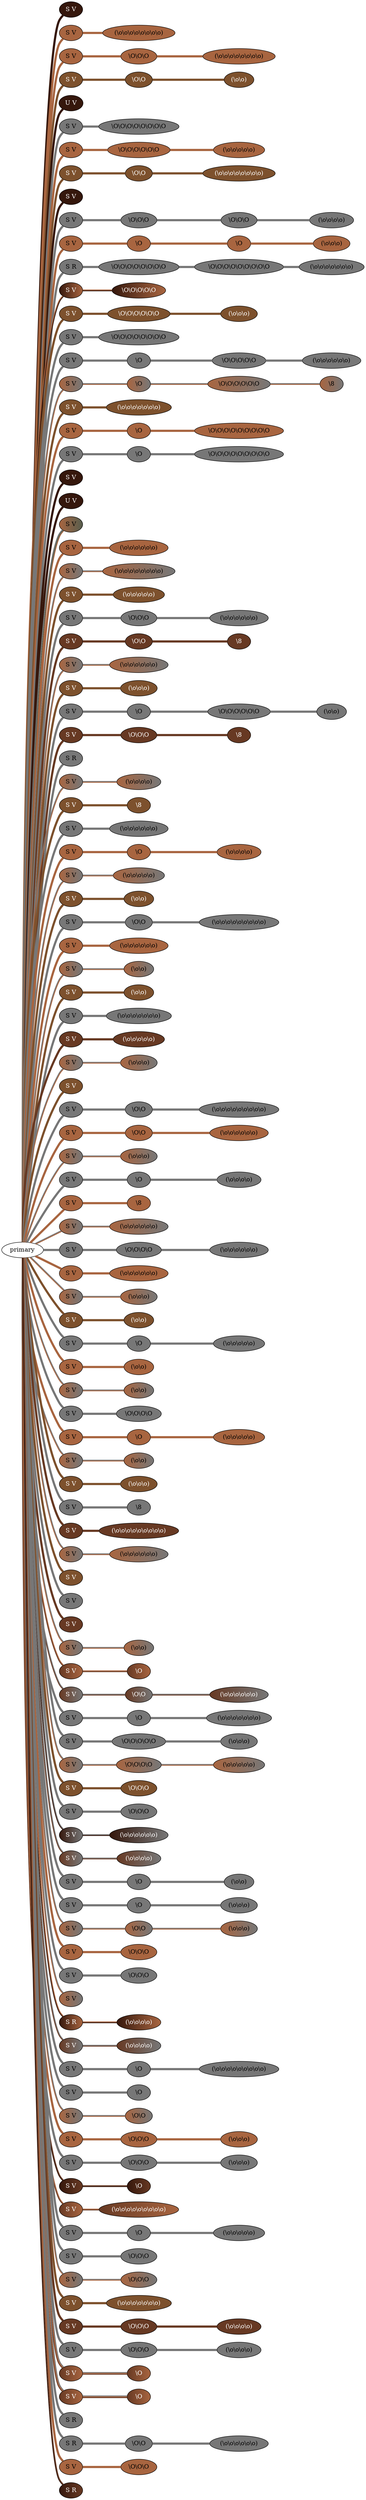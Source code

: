 graph {
 graph [rankdir=LR]
"1" [qtype="pendant_node", pendant_colors="#35170C", pendant_ply="S", pendant_attach="V", pendant_length="10.5", label="S V", style=filled, fillcolor="#35170C", fontcolor="#ffffff"]
"primary" -- "1" [qtype="pendant_link",penwidth=5,color="#35170C"]
"2" [qtype="pendant_node", pendant_colors="#A86540", pendant_ply="S", pendant_attach="V", pendant_length="42.0", label="S V", style=filled, fillcolor="#A86540", fontcolor="#000000"]
"primary" -- "2" [qtype="pendant_link",penwidth=5,color="#A86540"]
"2:0" [qtype="knot_node", knot_value="8", knot_type="L", knot_position="21.0", knot_spin="Z", label="(\\o\\o\\o\\o\\o\\o\\o\\o)", style=filled, fillcolor="#A86540" , fontcolor="#000000"]
"2" -- "2:0" [qtype="knot_link",penwidth=5,color="#A86540"]
"3" [qtype="pendant_node", pendant_colors="#A86540", pendant_ply="S", pendant_attach="V", pendant_length="38.0", label="S V", style=filled, fillcolor="#A86540", fontcolor="#000000"]
"primary" -- "3" [qtype="pendant_link",penwidth=5,color="#A86540"]
"3:0" [qtype="knot_node", knot_value="3", knot_type="S", knot_position="12.0", knot_spin="Z", label="\\O\\O\\O", style=filled, fillcolor="#A86540" , fontcolor="#000000"]
"3" -- "3:0" [qtype="knot_link",penwidth=5,color="#A86540"]
"3:1" [qtype="knot_node", knot_value="8", knot_type="L", knot_position="21.5", knot_spin="Z", label="(\\o\\o\\o\\o\\o\\o\\o\\o)", style=filled, fillcolor="#A86540" , fontcolor="#000000"]
"3:0" -- "3:1" [qtype="knot_link",penwidth=5,color="#A86540"]
"4" [qtype="pendant_node", pendant_colors="#7D512D", pendant_ply="S", pendant_attach="V", pendant_length="51.0", label="S V", style=filled, fillcolor="#7D512D", fontcolor="#ffffff"]
"primary" -- "4" [qtype="pendant_link",penwidth=5,color="#7D512D"]
"4:0" [qtype="knot_node", knot_value="2", knot_type="S", knot_position="12.0", knot_spin="Z", label="\\O\\O", style=filled, fillcolor="#7D512D" , fontcolor="#ffffff"]
"4" -- "4:0" [qtype="knot_link",penwidth=5,color="#7D512D"]
"4:1" [qtype="knot_node", knot_value="2", knot_type="L", knot_position="27.0", knot_spin="Z", label="(\\o\\o)", style=filled, fillcolor="#7D512D" , fontcolor="#ffffff"]
"4:0" -- "4:1" [qtype="knot_link",penwidth=5,color="#7D512D"]
"5" [qtype="pendant_node", pendant_colors="#35170C", pendant_ply="U", pendant_attach="V", pendant_length="0.0", label="U V", style=filled, fillcolor="#35170C", fontcolor="#ffffff"]
"primary" -- "5" [qtype="pendant_link",penwidth=5,color="#35170C"]
"6" [qtype="pendant_node", pendant_colors="#777777", pendant_ply="S", pendant_attach="V", pendant_length="47.0", label="S V", style=filled, fillcolor="#777777", fontcolor="#000000"]
"primary" -- "6" [qtype="pendant_link",penwidth=5,color="#777777"]
"6:0" [qtype="knot_node", knot_value="8", knot_type="S", knot_position="13.0", knot_spin="Z", label="\\O\\O\\O\\O\\O\\O\\O\\O", style=filled, fillcolor="#777777" , fontcolor="#000000"]
"6" -- "6:0" [qtype="knot_link",penwidth=5,color="#777777"]
"7" [qtype="pendant_node", pendant_colors="#A86540", pendant_ply="S", pendant_attach="V", pendant_length="56.5", label="S V", style=filled, fillcolor="#A86540", fontcolor="#000000"]
"primary" -- "7" [qtype="pendant_link",penwidth=5,color="#A86540"]
"7:0" [qtype="knot_node", knot_value="6", knot_type="S", knot_position="13.0", knot_spin="Z", label="\\O\\O\\O\\O\\O\\O", style=filled, fillcolor="#A86540" , fontcolor="#000000"]
"7" -- "7:0" [qtype="knot_link",penwidth=5,color="#A86540"]
"7:1" [qtype="knot_node", knot_value="5", knot_type="L", knot_position="27.0", knot_spin="Z", label="(\\o\\o\\o\\o\\o)", style=filled, fillcolor="#A86540" , fontcolor="#000000"]
"7:0" -- "7:1" [qtype="knot_link",penwidth=5,color="#A86540"]
"8" [qtype="pendant_node", pendant_colors="#7D512D", pendant_ply="S", pendant_attach="V", pendant_length="49.0", label="S V", style=filled, fillcolor="#7D512D", fontcolor="#ffffff"]
"primary" -- "8" [qtype="pendant_link",penwidth=5,color="#7D512D"]
"8:0" [qtype="knot_node", knot_value="2", knot_type="S", knot_position="12.5", knot_spin="Z", label="\\O\\O", style=filled, fillcolor="#7D512D" , fontcolor="#ffffff"]
"8" -- "8:0" [qtype="knot_link",penwidth=5,color="#7D512D"]
"8:1" [qtype="knot_node", knot_value="8", knot_type="L", knot_position="27.5", knot_spin="Z", label="(\\o\\o\\o\\o\\o\\o\\o\\o)", style=filled, fillcolor="#7D512D" , fontcolor="#ffffff"]
"8:0" -- "8:1" [qtype="knot_link",penwidth=5,color="#7D512D"]
"9" [qtype="pendant_node", pendant_colors="#35170C", pendant_ply="S", pendant_attach="V", pendant_length="2.0", label="S V", style=filled, fillcolor="#35170C", fontcolor="#ffffff"]
"primary" -- "9" [qtype="pendant_link",penwidth=5,color="#35170C"]
"10" [qtype="pendant_node", pendant_colors="#777777", pendant_ply="S", pendant_attach="V", pendant_length="49.0", label="S V", style=filled, fillcolor="#777777", fontcolor="#000000"]
"primary" -- "10" [qtype="pendant_link",penwidth=5,color="#777777"]
"10:0" [qtype="knot_node", knot_value="3", knot_type="S", knot_position="5.0", knot_spin="Z", label="\\O\\O\\O", style=filled, fillcolor="#777777" , fontcolor="#000000"]
"10" -- "10:0" [qtype="knot_link",penwidth=5,color="#777777"]
"10:1" [qtype="knot_node", knot_value="3", knot_type="S", knot_position="13.0", knot_spin="Z", label="\\O\\O\\O", style=filled, fillcolor="#777777" , fontcolor="#000000"]
"10:0" -- "10:1" [qtype="knot_link",penwidth=5,color="#777777"]
"10:2" [qtype="knot_node", knot_value="4", knot_type="L", knot_position="24.5", knot_spin="Z", label="(\\o\\o\\o\\o)", style=filled, fillcolor="#777777" , fontcolor="#000000"]
"10:1" -- "10:2" [qtype="knot_link",penwidth=5,color="#777777"]
"11" [qtype="pendant_node", pendant_colors="#A86540", pendant_ply="S", pendant_attach="V", pendant_length="53.0", label="S V", style=filled, fillcolor="#A86540", fontcolor="#000000"]
"primary" -- "11" [qtype="pendant_link",penwidth=5,color="#A86540"]
"11:0" [qtype="knot_node", knot_value="1", knot_type="S", knot_position="5.0", knot_spin="Z", label="\\O", style=filled, fillcolor="#A86540" , fontcolor="#000000"]
"11" -- "11:0" [qtype="knot_link",penwidth=5,color="#A86540"]
"11:1" [qtype="knot_node", knot_value="1", knot_type="S", knot_position="13.0", knot_spin="Z", label="\\O", style=filled, fillcolor="#A86540" , fontcolor="#000000"]
"11:0" -- "11:1" [qtype="knot_link",penwidth=5,color="#A86540"]
"11:2" [qtype="knot_node", knot_value="3", knot_type="L", knot_position="24.5", knot_spin="Z", label="(\\o\\o\\o)", style=filled, fillcolor="#A86540" , fontcolor="#000000"]
"11:1" -- "11:2" [qtype="knot_link",penwidth=5,color="#A86540"]
"12" [qtype="pendant_node", pendant_colors="#777777", pendant_ply="S", pendant_attach="R", pendant_length="40.5", label="S R", style=filled, fillcolor="#777777", fontcolor="#000000"]
"primary" -- "12" [qtype="pendant_link",penwidth=5,color="#777777"]
"12:0" [qtype="knot_node", knot_value="8", knot_type="S", knot_position="3.0", knot_spin="Z", label="\\O\\O\\O\\O\\O\\O\\O\\O", style=filled, fillcolor="#777777" , fontcolor="#000000"]
"12" -- "12:0" [qtype="knot_link",penwidth=5,color="#777777"]
"12:1" [qtype="knot_node", knot_value="9", knot_type="S", knot_position="11.5", knot_spin="Z", label="\\O\\O\\O\\O\\O\\O\\O\\O\\O", style=filled, fillcolor="#777777" , fontcolor="#000000"]
"12:0" -- "12:1" [qtype="knot_link",penwidth=5,color="#777777"]
"12:2" [qtype="knot_node", knot_value="7", knot_type="L", knot_position="24.0", knot_spin="Z", label="(\\o\\o\\o\\o\\o\\o\\o)", style=filled, fillcolor="#777777" , fontcolor="#000000"]
"12:1" -- "12:2" [qtype="knot_link",penwidth=5,color="#777777"]
"13" [qtype="pendant_node", pendant_colors="#35170C:#A86540", pendant_ply="S", pendant_attach="V", pendant_length="42.0", label="S V", style=filled, fillcolor="#35170C:#A86540", fontcolor="#ffffff"]
"primary" -- "13" [qtype="pendant_link",penwidth=2,color="#35170C:#A86540"]
"13:0" [qtype="knot_node", knot_value="5", knot_type="S", knot_position="10.0", knot_spin="Z", label="\\O\\O\\O\\O\\O", style=filled, fillcolor="#35170C:#A86540" , fontcolor="#ffffff"]
"13" -- "13:0" [qtype="knot_link",penwidth=2,color="#35170C:#A86540"]
"14" [qtype="pendant_node", pendant_colors="#7D512D", pendant_ply="S", pendant_attach="V", pendant_length="50.0", label="S V", style=filled, fillcolor="#7D512D", fontcolor="#ffffff"]
"primary" -- "14" [qtype="pendant_link",penwidth=5,color="#7D512D"]
"14:0" [qtype="knot_node", knot_value="6", knot_type="S", knot_position="10.0", knot_spin="Z", label="\\O\\O\\O\\O\\O\\O", style=filled, fillcolor="#7D512D" , fontcolor="#ffffff"]
"14" -- "14:0" [qtype="knot_link",penwidth=5,color="#7D512D"]
"14:1" [qtype="knot_node", knot_value="3", knot_type="L", knot_position="22.0", knot_spin="Z", label="(\\o\\o\\o)", style=filled, fillcolor="#7D512D" , fontcolor="#ffffff"]
"14:0" -- "14:1" [qtype="knot_link",penwidth=5,color="#7D512D"]
"15" [qtype="pendant_node", pendant_colors="#777777", pendant_ply="S", pendant_attach="V", pendant_length="48.0", label="S V", style=filled, fillcolor="#777777", fontcolor="#000000"]
"primary" -- "15" [qtype="pendant_link",penwidth=5,color="#777777"]
"15:0" [qtype="knot_node", knot_value="8", knot_type="S", knot_position="9.5", knot_spin="Z", label="\\O\\O\\O\\O\\O\\O\\O\\O", style=filled, fillcolor="#777777" , fontcolor="#000000"]
"15" -- "15:0" [qtype="knot_link",penwidth=5,color="#777777"]
"16" [qtype="pendant_node", pendant_colors="#777777", pendant_ply="S", pendant_attach="V", pendant_length="38.0", label="S V", style=filled, fillcolor="#777777", fontcolor="#000000"]
"primary" -- "16" [qtype="pendant_link",penwidth=5,color="#777777"]
"16:0" [qtype="knot_node", knot_value="1", knot_type="S", knot_position="3.0", knot_spin="Z", label="\\O", style=filled, fillcolor="#777777" , fontcolor="#000000"]
"16" -- "16:0" [qtype="knot_link",penwidth=5,color="#777777"]
"16:1" [qtype="knot_node", knot_value="5", knot_type="S", knot_position="10.0", knot_spin="Z", label="\\O\\O\\O\\O\\O", style=filled, fillcolor="#777777" , fontcolor="#000000"]
"16:0" -- "16:1" [qtype="knot_link",penwidth=5,color="#777777"]
"16:2" [qtype="knot_node", knot_value="6", knot_type="L", knot_position="22.5", knot_spin="Z", label="(\\o\\o\\o\\o\\o\\o)", style=filled, fillcolor="#777777" , fontcolor="#000000"]
"16:1" -- "16:2" [qtype="knot_link",penwidth=5,color="#777777"]
"17" [qtype="pendant_node", pendant_colors="#A86540:#777777", pendant_ply="S", pendant_attach="V", pendant_length="36.5", label="S V", style=filled, fillcolor="#A86540:#777777", fontcolor="#000000"]
"primary" -- "17" [qtype="pendant_link",penwidth=2,color="#A86540:#777777"]
"17:0" [qtype="knot_node", knot_value="1", knot_type="S", knot_position="3.5", knot_spin="Z", label="\\O", style=filled, fillcolor="#A86540:#777777" , fontcolor="#000000"]
"17" -- "17:0" [qtype="knot_link",penwidth=2,color="#A86540:#777777"]
"17:1" [qtype="knot_node", knot_value="6", knot_type="S", knot_position="10.5", knot_spin="Z", label="\\O\\O\\O\\O\\O\\O", style=filled, fillcolor="#A86540:#777777" , fontcolor="#000000"]
"17:0" -- "17:1" [qtype="knot_link",penwidth=2,color="#A86540:#777777"]
"17:2" [qtype="knot_node", knot_value="1", knot_type="E", knot_position="22.0", knot_spin="Z", label="\\8", style=filled, fillcolor="#A86540:#777777" , fontcolor="#000000"]
"17:1" -- "17:2" [qtype="knot_link",penwidth=2,color="#A86540:#777777"]
"18" [qtype="pendant_node", pendant_colors="#7D512D", pendant_ply="S", pendant_attach="V", pendant_length="41.0", label="S V", style=filled, fillcolor="#7D512D", fontcolor="#ffffff"]
"primary" -- "18" [qtype="pendant_link",penwidth=5,color="#7D512D"]
"18:0" [qtype="knot_node", knot_value="7", knot_type="L", knot_position="22.5", knot_spin="Z", label="(\\o\\o\\o\\o\\o\\o\\o)", style=filled, fillcolor="#7D512D" , fontcolor="#ffffff"]
"18" -- "18:0" [qtype="knot_link",penwidth=5,color="#7D512D"]
"19" [qtype="pendant_node", pendant_colors="#A86540", pendant_ply="S", pendant_attach="V", pendant_length="32.5", label="S V", style=filled, fillcolor="#A86540", fontcolor="#000000"]
"primary" -- "19" [qtype="pendant_link",penwidth=5,color="#A86540"]
"19:0" [qtype="knot_node", knot_value="1", knot_type="S", knot_position="3.5", knot_spin="Z", label="\\O", style=filled, fillcolor="#A86540" , fontcolor="#000000"]
"19" -- "19:0" [qtype="knot_link",penwidth=5,color="#A86540"]
"19:1" [qtype="knot_node", knot_value="9", knot_type="S", knot_position="10.5", knot_spin="Z", label="\\O\\O\\O\\O\\O\\O\\O\\O\\O", style=filled, fillcolor="#A86540" , fontcolor="#000000"]
"19:0" -- "19:1" [qtype="knot_link",penwidth=5,color="#A86540"]
"20" [qtype="pendant_node", pendant_colors="#777777", pendant_ply="S", pendant_attach="V", pendant_length="46.0", label="S V", style=filled, fillcolor="#777777", fontcolor="#000000"]
"primary" -- "20" [qtype="pendant_link",penwidth=5,color="#777777"]
"20:0" [qtype="knot_node", knot_value="1", knot_type="S", knot_position="3.5", knot_spin="Z", label="\\O", style=filled, fillcolor="#777777" , fontcolor="#000000"]
"20" -- "20:0" [qtype="knot_link",penwidth=5,color="#777777"]
"20:1" [qtype="knot_node", knot_value="9", knot_type="S", knot_position="10.5", knot_spin="Z", label="\\O\\O\\O\\O\\O\\O\\O\\O\\O", style=filled, fillcolor="#777777" , fontcolor="#000000"]
"20:0" -- "20:1" [qtype="knot_link",penwidth=5,color="#777777"]
"21" [qtype="pendant_node", pendant_colors="#35170C", pendant_ply="S", pendant_attach="V", pendant_length="12.0", label="S V", style=filled, fillcolor="#35170C", fontcolor="#ffffff"]
"primary" -- "21" [qtype="pendant_link",penwidth=5,color="#35170C"]
"22" [qtype="pendant_node", pendant_colors="#35170C", pendant_ply="U", pendant_attach="V", pendant_length="0.5", label="U V", style=filled, fillcolor="#35170C", fontcolor="#ffffff"]
"primary" -- "22" [qtype="pendant_link",penwidth=5,color="#35170C"]
"23" [qtype="pendant_node", pendant_colors="#A86540:#575E4E:#777777", pendant_ply="S", pendant_attach="V", pendant_length="52.0", label="S V", style=filled, fillcolor="#A86540:#575E4E:#777777", fontcolor="#000000"]
"primary" -- "23" [qtype="pendant_link",penwidth=2,color="#A86540:#575E4E:#777777"]
"24" [qtype="pendant_node", pendant_colors="#A86540", pendant_ply="S", pendant_attach="V", pendant_length="46.0", label="S V", style=filled, fillcolor="#A86540", fontcolor="#000000"]
"primary" -- "24" [qtype="pendant_link",penwidth=5,color="#A86540"]
"24:0" [qtype="knot_node", knot_value="6", knot_type="L", knot_position="20.0", knot_spin="Z", label="(\\o\\o\\o\\o\\o\\o)", style=filled, fillcolor="#A86540" , fontcolor="#000000"]
"24" -- "24:0" [qtype="knot_link",penwidth=5,color="#A86540"]
"25" [qtype="pendant_node", pendant_colors="#A86540:#777777", pendant_ply="S", pendant_attach="V", pendant_length="45.0", label="S V", style=filled, fillcolor="#A86540:#777777", fontcolor="#000000"]
"primary" -- "25" [qtype="pendant_link",penwidth=2,color="#A86540:#777777"]
"25:0" [qtype="knot_node", knot_value="8", knot_type="L", knot_position="21.5", knot_spin="Z", label="(\\o\\o\\o\\o\\o\\o\\o\\o)", style=filled, fillcolor="#A86540:#777777" , fontcolor="#000000"]
"25" -- "25:0" [qtype="knot_link",penwidth=2,color="#A86540:#777777"]
"26" [qtype="pendant_node", pendant_colors="#7D512D", pendant_ply="S", pendant_attach="V", pendant_length="40.0", label="S V", style=filled, fillcolor="#7D512D", fontcolor="#ffffff"]
"primary" -- "26" [qtype="pendant_link",penwidth=5,color="#7D512D"]
"26:0" [qtype="knot_node", knot_value="5", knot_type="L", knot_position="22.0", knot_spin="Z", label="(\\o\\o\\o\\o\\o)", style=filled, fillcolor="#7D512D" , fontcolor="#ffffff"]
"26" -- "26:0" [qtype="knot_link",penwidth=5,color="#7D512D"]
"27" [qtype="pendant_node", pendant_colors="#777777", pendant_ply="S", pendant_attach="V", pendant_length="35.5", label="S V", style=filled, fillcolor="#777777", fontcolor="#000000"]
"primary" -- "27" [qtype="pendant_link",penwidth=5,color="#777777"]
"27:0" [qtype="knot_node", knot_value="3", knot_type="S", knot_position="10.5", knot_spin="Z", label="\\O\\O\\O", style=filled, fillcolor="#777777" , fontcolor="#000000"]
"27" -- "27:0" [qtype="knot_link",penwidth=5,color="#777777"]
"27:1" [qtype="knot_node", knot_value="6", knot_type="L", knot_position="22.0", knot_spin="Z", label="(\\o\\o\\o\\o\\o\\o)", style=filled, fillcolor="#777777" , fontcolor="#000000"]
"27:0" -- "27:1" [qtype="knot_link",penwidth=5,color="#777777"]
"28" [qtype="pendant_node", pendant_colors="#673923", pendant_ply="S", pendant_attach="V", pendant_length="41.0", label="S V", style=filled, fillcolor="#673923", fontcolor="#ffffff"]
"primary" -- "28" [qtype="pendant_link",penwidth=5,color="#673923"]
"28:0" [qtype="knot_node", knot_value="2", knot_type="S", knot_position="11.0", knot_spin="Z", label="\\O\\O", style=filled, fillcolor="#673923" , fontcolor="#ffffff"]
"28" -- "28:0" [qtype="knot_link",penwidth=5,color="#673923"]
"28:1" [qtype="knot_node", knot_value="1", knot_type="E", knot_position="21.5", knot_spin="Z", label="\\8", style=filled, fillcolor="#673923" , fontcolor="#ffffff"]
"28:0" -- "28:1" [qtype="knot_link",penwidth=5,color="#673923"]
"29" [qtype="pendant_node", pendant_colors="#A86540:#777777", pendant_ply="S", pendant_attach="V", pendant_length="37.0", label="S V", style=filled, fillcolor="#A86540:#777777", fontcolor="#000000"]
"primary" -- "29" [qtype="pendant_link",penwidth=2,color="#A86540:#777777"]
"29:0" [qtype="knot_node", knot_value="6", knot_type="L", knot_position="22.5", knot_spin="Z", label="(\\o\\o\\o\\o\\o\\o)", style=filled, fillcolor="#A86540:#777777" , fontcolor="#000000"]
"29" -- "29:0" [qtype="knot_link",penwidth=2,color="#A86540:#777777"]
"30" [qtype="pendant_node", pendant_colors="#7D512D", pendant_ply="S", pendant_attach="V", pendant_length="48.0", label="S V", style=filled, fillcolor="#7D512D", fontcolor="#ffffff"]
"primary" -- "30" [qtype="pendant_link",penwidth=5,color="#7D512D"]
"30:0" [qtype="knot_node", knot_value="3", knot_type="L", knot_position="23.0", knot_spin="Z", label="(\\o\\o\\o)", style=filled, fillcolor="#7D512D" , fontcolor="#ffffff"]
"30" -- "30:0" [qtype="knot_link",penwidth=5,color="#7D512D"]
"31" [qtype="pendant_node", pendant_colors="#777777", pendant_ply="S", pendant_attach="V", pendant_length="51.0", label="S V", style=filled, fillcolor="#777777", fontcolor="#000000"]
"primary" -- "31" [qtype="pendant_link",penwidth=5,color="#777777"]
"31:0" [qtype="knot_node", knot_value="1", knot_type="S", knot_position="3.0", knot_spin="Z", label="\\O", style=filled, fillcolor="#777777" , fontcolor="#000000"]
"31" -- "31:0" [qtype="knot_link",penwidth=5,color="#777777"]
"31:1" [qtype="knot_node", knot_value="6", knot_type="S", knot_position="11.5", knot_spin="Z", label="\\O\\O\\O\\O\\O\\O", style=filled, fillcolor="#777777" , fontcolor="#000000"]
"31:0" -- "31:1" [qtype="knot_link",penwidth=5,color="#777777"]
"31:2" [qtype="knot_node", knot_value="2", knot_type="L", knot_position="23.5", knot_spin="Z", label="(\\o\\o)", style=filled, fillcolor="#777777" , fontcolor="#000000"]
"31:1" -- "31:2" [qtype="knot_link",penwidth=5,color="#777777"]
"32" [qtype="pendant_node", pendant_colors="#673923", pendant_ply="S", pendant_attach="V", pendant_length="41.0", label="S V", style=filled, fillcolor="#673923", fontcolor="#ffffff"]
"primary" -- "32" [qtype="pendant_link",penwidth=5,color="#673923"]
"32:0" [qtype="knot_node", knot_value="3", knot_type="S", knot_position="11.5", knot_spin="Z", label="\\O\\O\\O", style=filled, fillcolor="#673923" , fontcolor="#ffffff"]
"32" -- "32:0" [qtype="knot_link",penwidth=5,color="#673923"]
"32:1" [qtype="knot_node", knot_value="1", knot_type="E", knot_position="23.0", knot_spin="Z", label="\\8", style=filled, fillcolor="#673923" , fontcolor="#ffffff"]
"32:0" -- "32:1" [qtype="knot_link",penwidth=5,color="#673923"]
"33" [qtype="pendant_node", pendant_colors="#777777", pendant_ply="S", pendant_attach="R", pendant_length="65.5", label="S R", style=filled, fillcolor="#777777", fontcolor="#000000"]
"primary" -- "33" [qtype="pendant_link",penwidth=5,color="#777777"]
"34" [qtype="pendant_node", pendant_colors="#A86540:#777777", pendant_ply="S", pendant_attach="V", pendant_length="45.0", label="S V", style=filled, fillcolor="#A86540:#777777", fontcolor="#000000"]
"primary" -- "34" [qtype="pendant_link",penwidth=2,color="#A86540:#777777"]
"34:0" [qtype="knot_node", knot_value="4", knot_type="L", knot_position="22.5", knot_spin="Z", label="(\\o\\o\\o\\o)", style=filled, fillcolor="#A86540:#777777" , fontcolor="#000000"]
"34" -- "34:0" [qtype="knot_link",penwidth=2,color="#A86540:#777777"]
"35" [qtype="pendant_node", pendant_colors="#7D512D", pendant_ply="S", pendant_attach="V", pendant_length="46.0", label="S V", style=filled, fillcolor="#7D512D", fontcolor="#ffffff"]
"primary" -- "35" [qtype="pendant_link",penwidth=5,color="#7D512D"]
"35:0" [qtype="knot_node", knot_value="1", knot_type="E", knot_position="21.0", knot_spin="Z", label="\\8", style=filled, fillcolor="#7D512D" , fontcolor="#ffffff"]
"35" -- "35:0" [qtype="knot_link",penwidth=5,color="#7D512D"]
"36" [qtype="pendant_node", pendant_colors="#777777", pendant_ply="S", pendant_attach="V", pendant_length="41.0", label="S V", style=filled, fillcolor="#777777", fontcolor="#000000"]
"primary" -- "36" [qtype="pendant_link",penwidth=5,color="#777777"]
"36:0" [qtype="knot_node", knot_value="6", knot_type="L", knot_position="21.5", knot_spin="Z", label="(\\o\\o\\o\\o\\o\\o)", style=filled, fillcolor="#777777" , fontcolor="#000000"]
"36" -- "36:0" [qtype="knot_link",penwidth=5,color="#777777"]
"37" [qtype="pendant_node", pendant_colors="#A86540", pendant_ply="S", pendant_attach="V", pendant_length="46.0", label="S V", style=filled, fillcolor="#A86540", fontcolor="#000000"]
"primary" -- "37" [qtype="pendant_link",penwidth=5,color="#A86540"]
"37:0" [qtype="knot_node", knot_value="1", knot_type="S", knot_position="11.0", knot_spin="Z", label="\\O", style=filled, fillcolor="#A86540" , fontcolor="#000000"]
"37" -- "37:0" [qtype="knot_link",penwidth=5,color="#A86540"]
"37:1" [qtype="knot_node", knot_value="4", knot_type="L", knot_position="23.0", knot_spin="Z", label="(\\o\\o\\o\\o)", style=filled, fillcolor="#A86540" , fontcolor="#000000"]
"37:0" -- "37:1" [qtype="knot_link",penwidth=5,color="#A86540"]
"38" [qtype="pendant_node", pendant_colors="#A86540:#777777", pendant_ply="S", pendant_attach="V", pendant_length="44.0", label="S V", style=filled, fillcolor="#A86540:#777777", fontcolor="#000000"]
"primary" -- "38" [qtype="pendant_link",penwidth=2,color="#A86540:#777777"]
"38:0" [qtype="knot_node", knot_value="5", knot_type="L", knot_position="22.0", knot_spin="Z", label="(\\o\\o\\o\\o\\o)", style=filled, fillcolor="#A86540:#777777" , fontcolor="#000000"]
"38" -- "38:0" [qtype="knot_link",penwidth=2,color="#A86540:#777777"]
"39" [qtype="pendant_node", pendant_colors="#7D512D", pendant_ply="S", pendant_attach="V", pendant_length="50.0", label="S V", style=filled, fillcolor="#7D512D", fontcolor="#ffffff"]
"primary" -- "39" [qtype="pendant_link",penwidth=5,color="#7D512D"]
"39:0" [qtype="knot_node", knot_value="2", knot_type="L", knot_position="20.5", knot_spin="Z", label="(\\o\\o)", style=filled, fillcolor="#7D512D" , fontcolor="#ffffff"]
"39" -- "39:0" [qtype="knot_link",penwidth=5,color="#7D512D"]
"40" [qtype="pendant_node", pendant_colors="#777777", pendant_ply="S", pendant_attach="V", pendant_length="37.0", label="S V", style=filled, fillcolor="#777777", fontcolor="#000000"]
"primary" -- "40" [qtype="pendant_link",penwidth=5,color="#777777"]
"40:0" [qtype="knot_node", knot_value="2", knot_type="S", knot_position="10.5", knot_spin="Z", label="\\O\\O", style=filled, fillcolor="#777777" , fontcolor="#000000"]
"40" -- "40:0" [qtype="knot_link",penwidth=5,color="#777777"]
"40:1" [qtype="knot_node", knot_value="9", knot_type="L", knot_position="21.0", knot_spin="Z", label="(\\o\\o\\o\\o\\o\\o\\o\\o\\o)", style=filled, fillcolor="#777777" , fontcolor="#000000"]
"40:0" -- "40:1" [qtype="knot_link",penwidth=5,color="#777777"]
"41" [qtype="pendant_node", pendant_colors="#A86540", pendant_ply="S", pendant_attach="V", pendant_length="46.0", label="S V", style=filled, fillcolor="#A86540", fontcolor="#000000"]
"primary" -- "41" [qtype="pendant_link",penwidth=5,color="#A86540"]
"41:0" [qtype="knot_node", knot_value="6", knot_type="L", knot_position="21.0", knot_spin="Z", label="(\\o\\o\\o\\o\\o\\o)", style=filled, fillcolor="#A86540" , fontcolor="#000000"]
"41" -- "41:0" [qtype="knot_link",penwidth=5,color="#A86540"]
"42" [qtype="pendant_node", pendant_colors="#A86540:#777777", pendant_ply="S", pendant_attach="V", pendant_length="49.5", label="S V", style=filled, fillcolor="#A86540:#777777", fontcolor="#000000"]
"primary" -- "42" [qtype="pendant_link",penwidth=2,color="#A86540:#777777"]
"42:0" [qtype="knot_node", knot_value="2", knot_type="L", knot_position="22.0", knot_spin="Z", label="(\\o\\o)", style=filled, fillcolor="#A86540:#777777" , fontcolor="#000000"]
"42" -- "42:0" [qtype="knot_link",penwidth=2,color="#A86540:#777777"]
"43" [qtype="pendant_node", pendant_colors="#7D512D", pendant_ply="S", pendant_attach="V", pendant_length="42.0", label="S V", style=filled, fillcolor="#7D512D", fontcolor="#ffffff"]
"primary" -- "43" [qtype="pendant_link",penwidth=5,color="#7D512D"]
"43:0" [qtype="knot_node", knot_value="2", knot_type="L", knot_position="23.0", knot_spin="Z", label="(\\o\\o)", style=filled, fillcolor="#7D512D" , fontcolor="#ffffff"]
"43" -- "43:0" [qtype="knot_link",penwidth=5,color="#7D512D"]
"44" [qtype="pendant_node", pendant_colors="#777777", pendant_ply="S", pendant_attach="V", pendant_length="41.0", label="S V", style=filled, fillcolor="#777777", fontcolor="#000000"]
"primary" -- "44" [qtype="pendant_link",penwidth=5,color="#777777"]
"44:0" [qtype="knot_node", knot_value="7", knot_type="L", knot_position="20.5", knot_spin="Z", label="(\\o\\o\\o\\o\\o\\o\\o)", style=filled, fillcolor="#777777" , fontcolor="#000000"]
"44" -- "44:0" [qtype="knot_link",penwidth=5,color="#777777"]
"45" [qtype="pendant_node", pendant_colors="#673923", pendant_ply="S", pendant_attach="V", pendant_length="49.5", label="S V", style=filled, fillcolor="#673923", fontcolor="#ffffff"]
"primary" -- "45" [qtype="pendant_link",penwidth=5,color="#673923"]
"45:0" [qtype="knot_node", knot_value="5", knot_type="L", knot_position="21.0", knot_spin="Z", label="(\\o\\o\\o\\o\\o)", style=filled, fillcolor="#673923" , fontcolor="#ffffff"]
"45" -- "45:0" [qtype="knot_link",penwidth=5,color="#673923"]
"46" [qtype="pendant_node", pendant_colors="#A86540:#777777", pendant_ply="S", pendant_attach="V", pendant_length="48.5", label="S V", style=filled, fillcolor="#A86540:#777777", fontcolor="#000000"]
"primary" -- "46" [qtype="pendant_link",penwidth=2,color="#A86540:#777777"]
"46:0" [qtype="knot_node", knot_value="3", knot_type="L", knot_position="21.0", knot_spin="Z", label="(\\o\\o\\o)", style=filled, fillcolor="#A86540:#777777" , fontcolor="#000000"]
"46" -- "46:0" [qtype="knot_link",penwidth=2,color="#A86540:#777777"]
"47" [qtype="pendant_node", pendant_colors="#7D512D", pendant_ply="S", pendant_attach="V", pendant_length="42.0", label="S V", style=filled, fillcolor="#7D512D", fontcolor="#ffffff"]
"primary" -- "47" [qtype="pendant_link",penwidth=5,color="#7D512D"]
"48" [qtype="pendant_node", pendant_colors="#777777", pendant_ply="S", pendant_attach="V", pendant_length="35.5", label="S V", style=filled, fillcolor="#777777", fontcolor="#000000"]
"primary" -- "48" [qtype="pendant_link",penwidth=5,color="#777777"]
"48:0" [qtype="knot_node", knot_value="2", knot_type="S", knot_position="10.0", knot_spin="Z", label="\\O\\O", style=filled, fillcolor="#777777" , fontcolor="#000000"]
"48" -- "48:0" [qtype="knot_link",penwidth=5,color="#777777"]
"48:1" [qtype="knot_node", knot_value="9", knot_type="L", knot_position="19.5", knot_spin="Z", label="(\\o\\o\\o\\o\\o\\o\\o\\o\\o)", style=filled, fillcolor="#777777" , fontcolor="#000000"]
"48:0" -- "48:1" [qtype="knot_link",penwidth=5,color="#777777"]
"49" [qtype="pendant_node", pendant_colors="#A86540", pendant_ply="S", pendant_attach="V", pendant_length="51.0", label="S V", style=filled, fillcolor="#A86540", fontcolor="#000000"]
"primary" -- "49" [qtype="pendant_link",penwidth=5,color="#A86540"]
"49:0" [qtype="knot_node", knot_value="2", knot_type="S", knot_position="10.5", knot_spin="Z", label="\\O\\O", style=filled, fillcolor="#A86540" , fontcolor="#000000"]
"49" -- "49:0" [qtype="knot_link",penwidth=5,color="#A86540"]
"49:1" [qtype="knot_node", knot_value="6", knot_type="L", knot_position="21.0", knot_spin="Z", label="(\\o\\o\\o\\o\\o\\o)", style=filled, fillcolor="#A86540" , fontcolor="#000000"]
"49:0" -- "49:1" [qtype="knot_link",penwidth=5,color="#A86540"]
"50" [qtype="pendant_node", pendant_colors="#A86540:#777777", pendant_ply="S", pendant_attach="V", pendant_length="57.5", label="S V", style=filled, fillcolor="#A86540:#777777", fontcolor="#000000"]
"primary" -- "50" [qtype="pendant_link",penwidth=2,color="#A86540:#777777"]
"50:0" [qtype="knot_node", knot_value="3", knot_type="L", knot_position="20.5", knot_spin="Z", label="(\\o\\o\\o)", style=filled, fillcolor="#A86540:#777777" , fontcolor="#000000"]
"50" -- "50:0" [qtype="knot_link",penwidth=2,color="#A86540:#777777"]
"51" [qtype="pendant_node", pendant_colors="#777777", pendant_ply="S", pendant_attach="V", pendant_length="48.0", label="S V", style=filled, fillcolor="#777777", fontcolor="#000000"]
"primary" -- "51" [qtype="pendant_link",penwidth=5,color="#777777"]
"51:0" [qtype="knot_node", knot_value="1", knot_type="S", knot_position="9.5", knot_spin="Z", label="\\O", style=filled, fillcolor="#777777" , fontcolor="#000000"]
"51" -- "51:0" [qtype="knot_link",penwidth=5,color="#777777"]
"51:1" [qtype="knot_node", knot_value="4", knot_type="L", knot_position="20.0", knot_spin="Z", label="(\\o\\o\\o\\o)", style=filled, fillcolor="#777777" , fontcolor="#000000"]
"51:0" -- "51:1" [qtype="knot_link",penwidth=5,color="#777777"]
"52" [qtype="pendant_node", pendant_colors="#A86540", pendant_ply="S", pendant_attach="V", pendant_length="19.0", label="S V", style=filled, fillcolor="#A86540", fontcolor="#000000"]
"primary" -- "52" [qtype="pendant_link",penwidth=5,color="#A86540"]
"52:0" [qtype="knot_node", knot_value="1", knot_type="E", knot_position="10.0", knot_spin="Z", label="\\8", style=filled, fillcolor="#A86540" , fontcolor="#000000"]
"52" -- "52:0" [qtype="knot_link",penwidth=5,color="#A86540"]
"53" [qtype="pendant_node", pendant_colors="#A86540:#777777", pendant_ply="S", pendant_attach="V", pendant_length="51.0", label="S V", style=filled, fillcolor="#A86540:#777777", fontcolor="#000000"]
"primary" -- "53" [qtype="pendant_link",penwidth=2,color="#A86540:#777777"]
"53:0" [qtype="knot_node", knot_value="6", knot_type="L", knot_position="20.0", knot_spin="Z", label="(\\o\\o\\o\\o\\o\\o)", style=filled, fillcolor="#A86540:#777777" , fontcolor="#000000"]
"53" -- "53:0" [qtype="knot_link",penwidth=2,color="#A86540:#777777"]
"54" [qtype="pendant_node", pendant_colors="#777777", pendant_ply="S", pendant_attach="V", pendant_length="42.0", label="S V", style=filled, fillcolor="#777777", fontcolor="#000000"]
"primary" -- "54" [qtype="pendant_link",penwidth=5,color="#777777"]
"54:0" [qtype="knot_node", knot_value="4", knot_type="S", knot_position="9.0", knot_spin="Z", label="\\O\\O\\O\\O", style=filled, fillcolor="#777777" , fontcolor="#000000"]
"54" -- "54:0" [qtype="knot_link",penwidth=5,color="#777777"]
"54:1" [qtype="knot_node", knot_value="6", knot_type="L", knot_position="18.0", knot_spin="Z", label="(\\o\\o\\o\\o\\o\\o)", style=filled, fillcolor="#777777" , fontcolor="#000000"]
"54:0" -- "54:1" [qtype="knot_link",penwidth=5,color="#777777"]
"55" [qtype="pendant_node", pendant_colors="#A86540", pendant_ply="S", pendant_attach="V", pendant_length="48.5", label="S V", style=filled, fillcolor="#A86540", fontcolor="#000000"]
"primary" -- "55" [qtype="pendant_link",penwidth=5,color="#A86540"]
"55:0" [qtype="knot_node", knot_value="6", knot_type="L", knot_position="17.5", knot_spin="Z", label="(\\o\\o\\o\\o\\o\\o)", style=filled, fillcolor="#A86540" , fontcolor="#000000"]
"55" -- "55:0" [qtype="knot_link",penwidth=5,color="#A86540"]
"56" [qtype="pendant_node", pendant_colors="#A86540:#777777", pendant_ply="S", pendant_attach="V", pendant_length="44.5", label="S V", style=filled, fillcolor="#A86540:#777777", fontcolor="#000000"]
"primary" -- "56" [qtype="pendant_link",penwidth=2,color="#A86540:#777777"]
"56:0" [qtype="knot_node", knot_value="3", knot_type="L", knot_position="18.0", knot_spin="Z", label="(\\o\\o\\o)", style=filled, fillcolor="#A86540:#777777" , fontcolor="#000000"]
"56" -- "56:0" [qtype="knot_link",penwidth=2,color="#A86540:#777777"]
"57" [qtype="pendant_node", pendant_colors="#7D512D", pendant_ply="S", pendant_attach="V", pendant_length="47.5", label="S V", style=filled, fillcolor="#7D512D", fontcolor="#ffffff"]
"primary" -- "57" [qtype="pendant_link",penwidth=5,color="#7D512D"]
"57:0" [qtype="knot_node", knot_value="2", knot_type="L", knot_position="18.0", knot_spin="Z", label="(\\o\\o)", style=filled, fillcolor="#7D512D" , fontcolor="#ffffff"]
"57" -- "57:0" [qtype="knot_link",penwidth=5,color="#7D512D"]
"58" [qtype="pendant_node", pendant_colors="#777777", pendant_ply="S", pendant_attach="V", pendant_length="45.0", label="S V", style=filled, fillcolor="#777777", fontcolor="#000000"]
"primary" -- "58" [qtype="pendant_link",penwidth=5,color="#777777"]
"58:0" [qtype="knot_node", knot_value="1", knot_type="S", knot_position="9.0", knot_spin="Z", label="\\O", style=filled, fillcolor="#777777" , fontcolor="#000000"]
"58" -- "58:0" [qtype="knot_link",penwidth=5,color="#777777"]
"58:1" [qtype="knot_node", knot_value="5", knot_type="L", knot_position="18.0", knot_spin="Z", label="(\\o\\o\\o\\o\\o)", style=filled, fillcolor="#777777" , fontcolor="#000000"]
"58:0" -- "58:1" [qtype="knot_link",penwidth=5,color="#777777"]
"59" [qtype="pendant_node", pendant_colors="#A86540", pendant_ply="S", pendant_attach="V", pendant_length="49.0", label="S V", style=filled, fillcolor="#A86540", fontcolor="#000000"]
"primary" -- "59" [qtype="pendant_link",penwidth=5,color="#A86540"]
"59:0" [qtype="knot_node", knot_value="2", knot_type="L", knot_position="18.5", knot_spin="Z", label="(\\o\\o)", style=filled, fillcolor="#A86540" , fontcolor="#000000"]
"59" -- "59:0" [qtype="knot_link",penwidth=5,color="#A86540"]
"60" [qtype="pendant_node", pendant_colors="#A86540:#777777", pendant_ply="S", pendant_attach="V", pendant_length="41.5", label="S V", style=filled, fillcolor="#A86540:#777777", fontcolor="#000000"]
"primary" -- "60" [qtype="pendant_link",penwidth=2,color="#A86540:#777777"]
"60:0" [qtype="knot_node", knot_value="2", knot_type="L", knot_position="16.5", knot_spin="Z", label="(\\o\\o)", style=filled, fillcolor="#A86540:#777777" , fontcolor="#000000"]
"60" -- "60:0" [qtype="knot_link",penwidth=2,color="#A86540:#777777"]
"61" [qtype="pendant_node", pendant_colors="#777777", pendant_ply="S", pendant_attach="V", pendant_length="45.5", label="S V", style=filled, fillcolor="#777777", fontcolor="#000000"]
"primary" -- "61" [qtype="pendant_link",penwidth=5,color="#777777"]
"61:0" [qtype="knot_node", knot_value="4", knot_type="S", knot_position="9.5", knot_spin="Z", label="\\O\\O\\O\\O", style=filled, fillcolor="#777777" , fontcolor="#000000"]
"61" -- "61:0" [qtype="knot_link",penwidth=5,color="#777777"]
"62" [qtype="pendant_node", pendant_colors="#A86540", pendant_ply="S", pendant_attach="V", pendant_length="43.0", label="S V", style=filled, fillcolor="#A86540", fontcolor="#000000"]
"primary" -- "62" [qtype="pendant_link",penwidth=5,color="#A86540"]
"62:0" [qtype="knot_node", knot_value="1", knot_type="S", knot_position="10.5", knot_spin="Z", label="\\O", style=filled, fillcolor="#A86540" , fontcolor="#000000"]
"62" -- "62:0" [qtype="knot_link",penwidth=5,color="#A86540"]
"62:1" [qtype="knot_node", knot_value="5", knot_type="L", knot_position="19.5", knot_spin="Z", label="(\\o\\o\\o\\o\\o)", style=filled, fillcolor="#A86540" , fontcolor="#000000"]
"62:0" -- "62:1" [qtype="knot_link",penwidth=5,color="#A86540"]
"63" [qtype="pendant_node", pendant_colors="#A86540:#777777", pendant_ply="S", pendant_attach="V", pendant_length="36.5", label="S V", style=filled, fillcolor="#A86540:#777777", fontcolor="#000000"]
"primary" -- "63" [qtype="pendant_link",penwidth=2,color="#A86540:#777777"]
"63:0" [qtype="knot_node", knot_value="2", knot_type="L", knot_position="16.5", knot_spin="Z", label="(\\o\\o)", style=filled, fillcolor="#A86540:#777777" , fontcolor="#000000"]
"63" -- "63:0" [qtype="knot_link",penwidth=2,color="#A86540:#777777"]
"64" [qtype="pendant_node", pendant_colors="#7D512D", pendant_ply="S", pendant_attach="V", pendant_length="38.5", label="S V", style=filled, fillcolor="#7D512D", fontcolor="#ffffff"]
"primary" -- "64" [qtype="pendant_link",penwidth=5,color="#7D512D"]
"64:0" [qtype="knot_node", knot_value="3", knot_type="L", knot_position="16.0", knot_spin="Z", label="(\\o\\o\\o)", style=filled, fillcolor="#7D512D" , fontcolor="#ffffff"]
"64" -- "64:0" [qtype="knot_link",penwidth=5,color="#7D512D"]
"65" [qtype="pendant_node", pendant_colors="#777777", pendant_ply="S", pendant_attach="V", pendant_length="47.0", label="S V", style=filled, fillcolor="#777777", fontcolor="#000000"]
"primary" -- "65" [qtype="pendant_link",penwidth=5,color="#777777"]
"65:0" [qtype="knot_node", knot_value="1", knot_type="E", knot_position="16.5", knot_spin="Z", label="\\8", style=filled, fillcolor="#777777" , fontcolor="#000000"]
"65" -- "65:0" [qtype="knot_link",penwidth=5,color="#777777"]
"66" [qtype="pendant_node", pendant_colors="#673923", pendant_ply="S", pendant_attach="V", pendant_length="44.0", label="S V", style=filled, fillcolor="#673923", fontcolor="#ffffff"]
"primary" -- "66" [qtype="pendant_link",penwidth=5,color="#673923"]
"66:0" [qtype="knot_node", knot_value="9", knot_type="L", knot_position="16.0", knot_spin="Z", label="(\\o\\o\\o\\o\\o\\o\\o\\o\\o)", style=filled, fillcolor="#673923" , fontcolor="#ffffff"]
"66" -- "66:0" [qtype="knot_link",penwidth=5,color="#673923"]
"67" [qtype="pendant_node", pendant_colors="#A86540:#777777", pendant_ply="S", pendant_attach="V", pendant_length="51.0", label="S V", style=filled, fillcolor="#A86540:#777777", fontcolor="#000000"]
"primary" -- "67" [qtype="pendant_link",penwidth=2,color="#A86540:#777777"]
"67:0" [qtype="knot_node", knot_value="6", knot_type="L", knot_position="15.5", knot_spin="Z", label="(\\o\\o\\o\\o\\o\\o)", style=filled, fillcolor="#A86540:#777777" , fontcolor="#000000"]
"67" -- "67:0" [qtype="knot_link",penwidth=2,color="#A86540:#777777"]
"68" [qtype="pendant_node", pendant_colors="#7D512D", pendant_ply="S", pendant_attach="V", pendant_length="45.5", label="S V", style=filled, fillcolor="#7D512D", fontcolor="#ffffff"]
"primary" -- "68" [qtype="pendant_link",penwidth=5,color="#7D512D"]
"69" [qtype="pendant_node", pendant_colors="#777777", pendant_ply="S", pendant_attach="V", pendant_length="6.5", label="S V", style=filled, fillcolor="#777777", fontcolor="#000000"]
"primary" -- "69" [qtype="pendant_link",penwidth=5,color="#777777"]
"70" [qtype="pendant_node", pendant_colors="#673923", pendant_ply="S", pendant_attach="V", pendant_length="7.0", label="S V", style=filled, fillcolor="#673923", fontcolor="#ffffff"]
"primary" -- "70" [qtype="pendant_link",penwidth=5,color="#673923"]
"71" [qtype="pendant_node", pendant_colors="#A86540:#777777", pendant_ply="S", pendant_attach="V", pendant_length="55.0", label="S V", style=filled, fillcolor="#A86540:#777777", fontcolor="#000000"]
"primary" -- "71" [qtype="pendant_link",penwidth=2,color="#A86540:#777777"]
"71:0" [qtype="knot_node", knot_value="2", knot_type="L", knot_position="22.5", knot_spin="Z", label="(\\o\\o)", style=filled, fillcolor="#A86540:#777777" , fontcolor="#000000"]
"71" -- "71:0" [qtype="knot_link",penwidth=2,color="#A86540:#777777"]
"72" [qtype="pendant_node", pendant_colors="#673923:#A86540", pendant_ply="S", pendant_attach="V", pendant_length="57.0", label="S V", style=filled, fillcolor="#673923:#A86540", fontcolor="#ffffff"]
"primary" -- "72" [qtype="pendant_link",penwidth=2,color="#673923:#A86540"]
"72:0" [qtype="knot_node", knot_value="1", knot_type="S", knot_position="10.0", knot_spin="Z", label="\\O", style=filled, fillcolor="#673923:#A86540" , fontcolor="#ffffff"]
"72" -- "72:0" [qtype="knot_link",penwidth=2,color="#673923:#A86540"]
"73" [qtype="pendant_node", pendant_colors="#673923:#777777", pendant_ply="S", pendant_attach="V", pendant_length="48.0", label="S V", style=filled, fillcolor="#673923:#777777", fontcolor="#ffffff"]
"primary" -- "73" [qtype="pendant_link",penwidth=2,color="#673923:#777777"]
"73:0" [qtype="knot_node", knot_value="2", knot_type="S", knot_position="10.0", knot_spin="Z", label="\\O\\O", style=filled, fillcolor="#673923:#777777" , fontcolor="#ffffff"]
"73" -- "73:0" [qtype="knot_link",penwidth=2,color="#673923:#777777"]
"73:1" [qtype="knot_node", knot_value="6", knot_type="L", knot_position="22.5", knot_spin="Z", label="(\\o\\o\\o\\o\\o\\o)", style=filled, fillcolor="#673923:#777777" , fontcolor="#ffffff"]
"73:0" -- "73:1" [qtype="knot_link",penwidth=2,color="#673923:#777777"]
"74" [qtype="pendant_node", pendant_colors="#777777", pendant_ply="S", pendant_attach="V", pendant_length="48.0", label="S V", style=filled, fillcolor="#777777", fontcolor="#000000"]
"primary" -- "74" [qtype="pendant_link",penwidth=5,color="#777777"]
"74:0" [qtype="knot_node", knot_value="1", knot_type="S", knot_position="9.5", knot_spin="Z", label="\\O", style=filled, fillcolor="#777777" , fontcolor="#000000"]
"74" -- "74:0" [qtype="knot_link",penwidth=5,color="#777777"]
"74:1" [qtype="knot_node", knot_value="7", knot_type="L", knot_position="21.5", knot_spin="Z", label="(\\o\\o\\o\\o\\o\\o\\o)", style=filled, fillcolor="#777777" , fontcolor="#000000"]
"74:0" -- "74:1" [qtype="knot_link",penwidth=5,color="#777777"]
"75" [qtype="pendant_node", pendant_colors="#777777", pendant_ply="S", pendant_attach="V", pendant_length="42.0", label="S V", style=filled, fillcolor="#777777", fontcolor="#000000"]
"primary" -- "75" [qtype="pendant_link",penwidth=5,color="#777777"]
"75:0" [qtype="knot_node", knot_value="5", knot_type="S", knot_position="10.0", knot_spin="Z", label="\\O\\O\\O\\O\\O", style=filled, fillcolor="#777777" , fontcolor="#000000"]
"75" -- "75:0" [qtype="knot_link",penwidth=5,color="#777777"]
"75:1" [qtype="knot_node", knot_value="3", knot_type="L", knot_position="21.5", knot_spin="Z", label="(\\o\\o\\o)", style=filled, fillcolor="#777777" , fontcolor="#000000"]
"75:0" -- "75:1" [qtype="knot_link",penwidth=5,color="#777777"]
"76" [qtype="pendant_node", pendant_colors="#A86540:#777777", pendant_ply="S", pendant_attach="V", pendant_length="58.0", label="S V", style=filled, fillcolor="#A86540:#777777", fontcolor="#000000"]
"primary" -- "76" [qtype="pendant_link",penwidth=2,color="#A86540:#777777"]
"76:0" [qtype="knot_node", knot_value="4", knot_type="S", knot_position="9.5", knot_spin="Z", label="\\O\\O\\O\\O", style=filled, fillcolor="#A86540:#777777" , fontcolor="#000000"]
"76" -- "76:0" [qtype="knot_link",penwidth=2,color="#A86540:#777777"]
"76:1" [qtype="knot_node", knot_value="5", knot_type="L", knot_position="21.0", knot_spin="Z", label="(\\o\\o\\o\\o\\o)", style=filled, fillcolor="#A86540:#777777" , fontcolor="#000000"]
"76:0" -- "76:1" [qtype="knot_link",penwidth=2,color="#A86540:#777777"]
"77" [qtype="pendant_node", pendant_colors="#7D512D", pendant_ply="S", pendant_attach="V", pendant_length="47.0", label="S V", style=filled, fillcolor="#7D512D", fontcolor="#ffffff"]
"primary" -- "77" [qtype="pendant_link",penwidth=5,color="#7D512D"]
"77:0" [qtype="knot_node", knot_value="3", knot_type="S", knot_position="10.0", knot_spin="Z", label="\\O\\O\\O", style=filled, fillcolor="#7D512D" , fontcolor="#ffffff"]
"77" -- "77:0" [qtype="knot_link",penwidth=5,color="#7D512D"]
"78" [qtype="pendant_node", pendant_colors="#777777", pendant_ply="S", pendant_attach="V", pendant_length="54.0", label="S V", style=filled, fillcolor="#777777", fontcolor="#000000"]
"primary" -- "78" [qtype="pendant_link",penwidth=5,color="#777777"]
"78:0" [qtype="knot_node", knot_value="3", knot_type="S", knot_position="10.0", knot_spin="Z", label="\\O\\O\\O", style=filled, fillcolor="#777777" , fontcolor="#000000"]
"78" -- "78:0" [qtype="knot_link",penwidth=5,color="#777777"]
"79" [qtype="pendant_node", pendant_colors="#35170C:#777777", pendant_ply="S", pendant_attach="V", pendant_length="46.0", label="S V", style=filled, fillcolor="#35170C:#777777", fontcolor="#ffffff"]
"primary" -- "79" [qtype="pendant_link",penwidth=2,color="#35170C:#777777"]
"79:0" [qtype="knot_node", knot_value="6", knot_type="L", knot_position="20.0", knot_spin="Z", label="(\\o\\o\\o\\o\\o\\o)", style=filled, fillcolor="#35170C:#777777" , fontcolor="#ffffff"]
"79" -- "79:0" [qtype="knot_link",penwidth=2,color="#35170C:#777777"]
"80" [qtype="pendant_node", pendant_colors="#673923:#777777", pendant_ply="S", pendant_attach="V", pendant_length="56.0", label="S V", style=filled, fillcolor="#673923:#777777", fontcolor="#ffffff"]
"primary" -- "80" [qtype="pendant_link",penwidth=2,color="#673923:#777777"]
"80:0" [qtype="knot_node", knot_value="4", knot_type="L", knot_position="21.0", knot_spin="Z", label="(\\o\\o\\o\\o)", style=filled, fillcolor="#673923:#777777" , fontcolor="#ffffff"]
"80" -- "80:0" [qtype="knot_link",penwidth=2,color="#673923:#777777"]
"81" [qtype="pendant_node", pendant_colors="#777777", pendant_ply="S", pendant_attach="V", pendant_length="49.0", label="S V", style=filled, fillcolor="#777777", fontcolor="#000000"]
"primary" -- "81" [qtype="pendant_link",penwidth=5,color="#777777"]
"81:0" [qtype="knot_node", knot_value="1", knot_type="S", knot_position="10.0", knot_spin="Z", label="\\O", style=filled, fillcolor="#777777" , fontcolor="#000000"]
"81" -- "81:0" [qtype="knot_link",penwidth=5,color="#777777"]
"81:1" [qtype="knot_node", knot_value="2", knot_type="L", knot_position="21.5", knot_spin="Z", label="(\\o\\o)", style=filled, fillcolor="#777777" , fontcolor="#000000"]
"81:0" -- "81:1" [qtype="knot_link",penwidth=5,color="#777777"]
"82" [qtype="pendant_node", pendant_colors="#777777", pendant_ply="S", pendant_attach="V", pendant_length="43.5", label="S V", style=filled, fillcolor="#777777", fontcolor="#000000"]
"primary" -- "82" [qtype="pendant_link",penwidth=5,color="#777777"]
"82:0" [qtype="knot_node", knot_value="1", knot_type="S", knot_position="10.0", knot_spin="Z", label="\\O", style=filled, fillcolor="#777777" , fontcolor="#000000"]
"82" -- "82:0" [qtype="knot_link",penwidth=5,color="#777777"]
"82:1" [qtype="knot_node", knot_value="3", knot_type="L", knot_position="21.0", knot_spin="Z", label="(\\o\\o\\o)", style=filled, fillcolor="#777777" , fontcolor="#000000"]
"82:0" -- "82:1" [qtype="knot_link",penwidth=5,color="#777777"]
"83" [qtype="pendant_node", pendant_colors="#A86540:#777777", pendant_ply="S", pendant_attach="V", pendant_length="50.5", label="S V", style=filled, fillcolor="#A86540:#777777", fontcolor="#000000"]
"primary" -- "83" [qtype="pendant_link",penwidth=2,color="#A86540:#777777"]
"83:0" [qtype="knot_node", knot_value="2", knot_type="S", knot_position="9.0", knot_spin="Z", label="\\O\\O", style=filled, fillcolor="#A86540:#777777" , fontcolor="#000000"]
"83" -- "83:0" [qtype="knot_link",penwidth=2,color="#A86540:#777777"]
"83:1" [qtype="knot_node", knot_value="3", knot_type="L", knot_position="20.5", knot_spin="Z", label="(\\o\\o\\o)", style=filled, fillcolor="#A86540:#777777" , fontcolor="#000000"]
"83:0" -- "83:1" [qtype="knot_link",penwidth=2,color="#A86540:#777777"]
"84" [qtype="pendant_node", pendant_colors="#A86540", pendant_ply="S", pendant_attach="V", pendant_length="64.5", label="S V", style=filled, fillcolor="#A86540", fontcolor="#000000"]
"primary" -- "84" [qtype="pendant_link",penwidth=5,color="#A86540"]
"84:0" [qtype="knot_node", knot_value="3", knot_type="S", knot_position="9.5", knot_spin="Z", label="\\O\\O\\O", style=filled, fillcolor="#A86540" , fontcolor="#000000"]
"84" -- "84:0" [qtype="knot_link",penwidth=5,color="#A86540"]
"85" [qtype="pendant_node", pendant_colors="#777777", pendant_ply="S", pendant_attach="V", pendant_length="46.0", label="S V", style=filled, fillcolor="#777777", fontcolor="#000000"]
"primary" -- "85" [qtype="pendant_link",penwidth=5,color="#777777"]
"85:0" [qtype="knot_node", knot_value="3", knot_type="S", knot_position="9.5", knot_spin="Z", label="\\O\\O\\O", style=filled, fillcolor="#777777" , fontcolor="#000000"]
"85" -- "85:0" [qtype="knot_link",penwidth=5,color="#777777"]
"86" [qtype="pendant_node", pendant_colors="#A86540:#777777", pendant_ply="S", pendant_attach="V", pendant_length="48.0", label="S V", style=filled, fillcolor="#A86540:#777777", fontcolor="#000000"]
"primary" -- "86" [qtype="pendant_link",penwidth=2,color="#A86540:#777777"]
"87" [qtype="pendant_node", pendant_colors="#35170C:#A86540", pendant_ply="S", pendant_attach="R", pendant_length="44.0", label="S R", style=filled, fillcolor="#35170C:#A86540", fontcolor="#ffffff"]
"primary" -- "87" [qtype="pendant_link",penwidth=2,color="#35170C:#A86540"]
"87:0" [qtype="knot_node", knot_value="4", knot_type="L", knot_position="20.0", knot_spin="Z", label="(\\o\\o\\o\\o)", style=filled, fillcolor="#35170C:#A86540" , fontcolor="#ffffff"]
"87" -- "87:0" [qtype="knot_link",penwidth=2,color="#35170C:#A86540"]
"88" [qtype="pendant_node", pendant_colors="#673923:#777777", pendant_ply="S", pendant_attach="V", pendant_length="56.0", label="S V", style=filled, fillcolor="#673923:#777777", fontcolor="#ffffff"]
"primary" -- "88" [qtype="pendant_link",penwidth=2,color="#673923:#777777"]
"88:0" [qtype="knot_node", knot_value="4", knot_type="L", knot_position="20.0", knot_spin="Z", label="(\\o\\o\\o\\o)", style=filled, fillcolor="#673923:#777777" , fontcolor="#ffffff"]
"88" -- "88:0" [qtype="knot_link",penwidth=2,color="#673923:#777777"]
"89" [qtype="pendant_node", pendant_colors="#777777", pendant_ply="S", pendant_attach="V", pendant_length="48.5", label="S V", style=filled, fillcolor="#777777", fontcolor="#000000"]
"primary" -- "89" [qtype="pendant_link",penwidth=5,color="#777777"]
"89:0" [qtype="knot_node", knot_value="1", knot_type="S", knot_position="9.0", knot_spin="Z", label="\\O", style=filled, fillcolor="#777777" , fontcolor="#000000"]
"89" -- "89:0" [qtype="knot_link",penwidth=5,color="#777777"]
"89:1" [qtype="knot_node", knot_value="9", knot_type="L", knot_position="20.5", knot_spin="Z", label="(\\o\\o\\o\\o\\o\\o\\o\\o\\o)", style=filled, fillcolor="#777777" , fontcolor="#000000"]
"89:0" -- "89:1" [qtype="knot_link",penwidth=5,color="#777777"]
"90" [qtype="pendant_node", pendant_colors="#777777", pendant_ply="S", pendant_attach="V", pendant_length="56.5", label="S V", style=filled, fillcolor="#777777", fontcolor="#000000"]
"primary" -- "90" [qtype="pendant_link",penwidth=5,color="#777777"]
"90:0" [qtype="knot_node", knot_value="1", knot_type="S", knot_position="8.5", knot_spin="Z", label="\\O", style=filled, fillcolor="#777777" , fontcolor="#000000"]
"90" -- "90:0" [qtype="knot_link",penwidth=5,color="#777777"]
"91" [qtype="pendant_node", pendant_colors="#A86540:#777777", pendant_ply="S", pendant_attach="V", pendant_length="56.0", label="S V", style=filled, fillcolor="#A86540:#777777", fontcolor="#000000"]
"primary" -- "91" [qtype="pendant_link",penwidth=2,color="#A86540:#777777"]
"91:0" [qtype="knot_node", knot_value="2", knot_type="S", knot_position="8.5", knot_spin="Z", label="\\O\\O", style=filled, fillcolor="#A86540:#777777" , fontcolor="#000000"]
"91" -- "91:0" [qtype="knot_link",penwidth=2,color="#A86540:#777777"]
"92" [qtype="pendant_node", pendant_colors="#A86540", pendant_ply="S", pendant_attach="V", pendant_length="45.5", label="S V", style=filled, fillcolor="#A86540", fontcolor="#000000"]
"primary" -- "92" [qtype="pendant_link",penwidth=5,color="#A86540"]
"92:0" [qtype="knot_node", knot_value="3", knot_type="S", knot_position="8.5", knot_spin="Z", label="\\O\\O\\O", style=filled, fillcolor="#A86540" , fontcolor="#000000"]
"92" -- "92:0" [qtype="knot_link",penwidth=5,color="#A86540"]
"92:1" [qtype="knot_node", knot_value="3", knot_type="L", knot_position="20.0", knot_spin="Z", label="(\\o\\o\\o)", style=filled, fillcolor="#A86540" , fontcolor="#000000"]
"92:0" -- "92:1" [qtype="knot_link",penwidth=5,color="#A86540"]
"93" [qtype="pendant_node", pendant_colors="#777777", pendant_ply="S", pendant_attach="V", pendant_length="43.0", label="S V", style=filled, fillcolor="#777777", fontcolor="#000000"]
"primary" -- "93" [qtype="pendant_link",penwidth=5,color="#777777"]
"93:0" [qtype="knot_node", knot_value="3", knot_type="S", knot_position="9.5", knot_spin="Z", label="\\O\\O\\O", style=filled, fillcolor="#777777" , fontcolor="#000000"]
"93" -- "93:0" [qtype="knot_link",penwidth=5,color="#777777"]
"93:1" [qtype="knot_node", knot_value="3", knot_type="L", knot_position="21.5", knot_spin="Z", label="(\\o\\o\\o)", style=filled, fillcolor="#777777" , fontcolor="#000000"]
"93:0" -- "93:1" [qtype="knot_link",penwidth=5,color="#777777"]
"94" [qtype="pendant_node", pendant_colors="#35170C:#673923", pendant_ply="S", pendant_attach="V", pendant_length="62.0", label="S V", style=filled, fillcolor="#35170C:#673923", fontcolor="#ffffff"]
"primary" -- "94" [qtype="pendant_link",penwidth=2,color="#35170C:#673923"]
"94:0" [qtype="knot_node", knot_value="1", knot_type="S", knot_position="9.0", knot_spin="Z", label="\\O", style=filled, fillcolor="#35170C:#673923" , fontcolor="#ffffff"]
"94" -- "94:0" [qtype="knot_link",penwidth=2,color="#35170C:#673923"]
"95" [qtype="pendant_node", pendant_colors="#673923:#A86540", pendant_ply="S", pendant_attach="V", pendant_length="43.0", label="S V", style=filled, fillcolor="#673923:#A86540", fontcolor="#ffffff"]
"primary" -- "95" [qtype="pendant_link",penwidth=2,color="#673923:#A86540"]
"95:0" [qtype="knot_node", knot_value="9", knot_type="L", knot_position="19.0", knot_spin="Z", label="(\\o\\o\\o\\o\\o\\o\\o\\o\\o)", style=filled, fillcolor="#673923:#A86540" , fontcolor="#ffffff"]
"95" -- "95:0" [qtype="knot_link",penwidth=2,color="#673923:#A86540"]
"96" [qtype="pendant_node", pendant_colors="#777777", pendant_ply="S", pendant_attach="V", pendant_length="42.0", label="S V", style=filled, fillcolor="#777777", fontcolor="#000000"]
"primary" -- "96" [qtype="pendant_link",penwidth=5,color="#777777"]
"96:0" [qtype="knot_node", knot_value="1", knot_type="S", knot_position="9.0", knot_spin="Z", label="\\O", style=filled, fillcolor="#777777" , fontcolor="#000000"]
"96" -- "96:0" [qtype="knot_link",penwidth=5,color="#777777"]
"96:1" [qtype="knot_node", knot_value="5", knot_type="L", knot_position="20.5", knot_spin="Z", label="(\\o\\o\\o\\o\\o)", style=filled, fillcolor="#777777" , fontcolor="#000000"]
"96:0" -- "96:1" [qtype="knot_link",penwidth=5,color="#777777"]
"97" [qtype="pendant_node", pendant_colors="#777777", pendant_ply="S", pendant_attach="V", pendant_length="41.5", label="S V", style=filled, fillcolor="#777777", fontcolor="#000000"]
"primary" -- "97" [qtype="pendant_link",penwidth=5,color="#777777"]
"97:0" [qtype="knot_node", knot_value="3", knot_type="S", knot_position="9.0", knot_spin="Z", label="\\O\\O\\O", style=filled, fillcolor="#777777" , fontcolor="#000000"]
"97" -- "97:0" [qtype="knot_link",penwidth=5,color="#777777"]
"98" [qtype="pendant_node", pendant_colors="#A86540:#777777", pendant_ply="S", pendant_attach="V", pendant_length="47.0", label="S V", style=filled, fillcolor="#A86540:#777777", fontcolor="#000000"]
"primary" -- "98" [qtype="pendant_link",penwidth=2,color="#A86540:#777777"]
"98:0" [qtype="knot_node", knot_value="3", knot_type="S", knot_position="7.5", knot_spin="Z", label="\\O\\O\\O", style=filled, fillcolor="#A86540:#777777" , fontcolor="#000000"]
"98" -- "98:0" [qtype="knot_link",penwidth=2,color="#A86540:#777777"]
"99" [qtype="pendant_node", pendant_colors="#7D512D", pendant_ply="S", pendant_attach="V", pendant_length="42.5", label="S V", style=filled, fillcolor="#7D512D", fontcolor="#ffffff"]
"primary" -- "99" [qtype="pendant_link",penwidth=5,color="#7D512D"]
"99:0" [qtype="knot_node", knot_value="7", knot_type="L", knot_position="18.5", knot_spin="Z", label="(\\o\\o\\o\\o\\o\\o\\o)", style=filled, fillcolor="#7D512D" , fontcolor="#ffffff"]
"99" -- "99:0" [qtype="knot_link",penwidth=5,color="#7D512D"]
"100" [qtype="pendant_node", pendant_colors="#673923", pendant_ply="S", pendant_attach="V", pendant_length="41.0", label="S V", style=filled, fillcolor="#673923", fontcolor="#ffffff"]
"primary" -- "100" [qtype="pendant_link",penwidth=5,color="#673923"]
"100:0" [qtype="knot_node", knot_value="3", knot_type="S", knot_position="8.0", knot_spin="Z", label="\\O\\O\\O", style=filled, fillcolor="#673923" , fontcolor="#ffffff"]
"100" -- "100:0" [qtype="knot_link",penwidth=5,color="#673923"]
"100:1" [qtype="knot_node", knot_value="4", knot_type="L", knot_position="20.0", knot_spin="Z", label="(\\o\\o\\o\\o)", style=filled, fillcolor="#673923" , fontcolor="#ffffff"]
"100:0" -- "100:1" [qtype="knot_link",penwidth=5,color="#673923"]
"101" [qtype="pendant_node", pendant_colors="#777777", pendant_ply="S", pendant_attach="V", pendant_length="51.0", label="S V", style=filled, fillcolor="#777777", fontcolor="#000000"]
"primary" -- "101" [qtype="pendant_link",penwidth=5,color="#777777"]
"101:0" [qtype="knot_node", knot_value="3", knot_type="S", knot_position="8.0", knot_spin="Z", label="\\O\\O\\O", style=filled, fillcolor="#777777" , fontcolor="#000000"]
"101" -- "101:0" [qtype="knot_link",penwidth=5,color="#777777"]
"101:1" [qtype="knot_node", knot_value="4", knot_type="L", knot_position="21.0", knot_spin="Z", label="(\\o\\o\\o\\o)", style=filled, fillcolor="#777777" , fontcolor="#000000"]
"101:0" -- "101:1" [qtype="knot_link",penwidth=5,color="#777777"]
"102" [qtype="pendant_node", pendant_colors="#673923:#A86540:#777777", pendant_ply="S", pendant_attach="V", pendant_length="49.5", label="S V", style=filled, fillcolor="#673923:#A86540:#777777", fontcolor="#ffffff"]
"primary" -- "102" [qtype="pendant_link",penwidth=2,color="#673923:#A86540:#777777"]
"102:0" [qtype="knot_node", knot_value="1", knot_type="S", knot_position="8.0", knot_spin="Z", label="\\O", style=filled, fillcolor="#673923:#A86540:#777777" , fontcolor="#ffffff"]
"102" -- "102:0" [qtype="knot_link",penwidth=2,color="#673923:#A86540:#777777"]
"103" [qtype="pendant_node", pendant_colors="#673923:#A86540:#777777", pendant_ply="S", pendant_attach="V", pendant_length="47.0", label="S V", style=filled, fillcolor="#673923:#A86540:#777777", fontcolor="#ffffff"]
"primary" -- "103" [qtype="pendant_link",penwidth=2,color="#673923:#A86540:#777777"]
"103:0" [qtype="knot_node", knot_value="1", knot_type="S", knot_position="8.0", knot_spin="Z", label="\\O", style=filled, fillcolor="#673923:#A86540:#777777" , fontcolor="#ffffff"]
"103" -- "103:0" [qtype="knot_link",penwidth=2,color="#673923:#A86540:#777777"]
"104" [qtype="pendant_node", pendant_colors="#777777", pendant_ply="S", pendant_attach="R", pendant_length="7.0", label="S R", style=filled, fillcolor="#777777", fontcolor="#000000"]
"primary" -- "104" [qtype="pendant_link",penwidth=5,color="#777777"]
"105" [qtype="pendant_node", pendant_colors="#777777", pendant_ply="S", pendant_attach="R", pendant_length="40.0", label="S R", style=filled, fillcolor="#777777", fontcolor="#000000"]
"primary" -- "105" [qtype="pendant_link",penwidth=5,color="#777777"]
"105:0" [qtype="knot_node", knot_value="2", knot_type="S", knot_position="8.0", knot_spin="Z", label="\\O\\O", style=filled, fillcolor="#777777" , fontcolor="#000000"]
"105" -- "105:0" [qtype="knot_link",penwidth=5,color="#777777"]
"105:1" [qtype="knot_node", knot_value="6", knot_type="L", knot_position="20.0", knot_spin="Z", label="(\\o\\o\\o\\o\\o\\o)", style=filled, fillcolor="#777777" , fontcolor="#000000"]
"105:0" -- "105:1" [qtype="knot_link",penwidth=5,color="#777777"]
"106" [qtype="pendant_node", pendant_colors="#A86540", pendant_ply="S", pendant_attach="V", pendant_length="11.0", label="S V", style=filled, fillcolor="#A86540", fontcolor="#000000"]
"primary" -- "106" [qtype="pendant_link",penwidth=5,color="#A86540"]
"106:0" [qtype="knot_node", knot_value="3", knot_type="S", knot_position="9.0", knot_spin="Z", label="\\O\\O\\O", style=filled, fillcolor="#A86540" , fontcolor="#000000"]
"106" -- "106:0" [qtype="knot_link",penwidth=5,color="#A86540"]
"107" [qtype="pendant_node", pendant_colors="#35170C:#673923", pendant_ply="S", pendant_attach="R", pendant_length="4.0", label="S R", style=filled, fillcolor="#35170C:#673923", fontcolor="#ffffff"]
"primary" -- "107" [qtype="pendant_link",penwidth=2,color="#35170C:#673923"]
}

